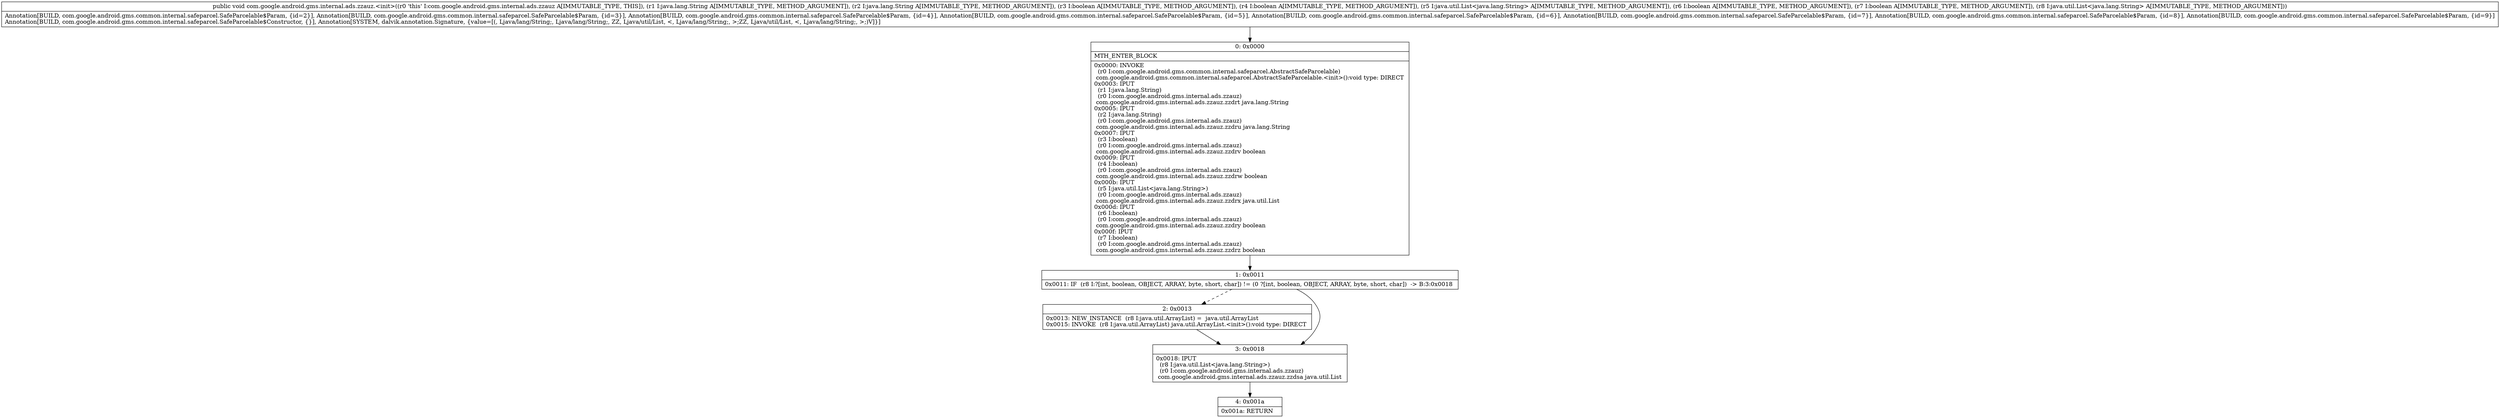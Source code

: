 digraph "CFG forcom.google.android.gms.internal.ads.zzauz.\<init\>(Ljava\/lang\/String;Ljava\/lang\/String;ZZLjava\/util\/List;ZZLjava\/util\/List;)V" {
Node_0 [shape=record,label="{0\:\ 0x0000|MTH_ENTER_BLOCK\l|0x0000: INVOKE  \l  (r0 I:com.google.android.gms.common.internal.safeparcel.AbstractSafeParcelable)\l com.google.android.gms.common.internal.safeparcel.AbstractSafeParcelable.\<init\>():void type: DIRECT \l0x0003: IPUT  \l  (r1 I:java.lang.String)\l  (r0 I:com.google.android.gms.internal.ads.zzauz)\l com.google.android.gms.internal.ads.zzauz.zzdrt java.lang.String \l0x0005: IPUT  \l  (r2 I:java.lang.String)\l  (r0 I:com.google.android.gms.internal.ads.zzauz)\l com.google.android.gms.internal.ads.zzauz.zzdru java.lang.String \l0x0007: IPUT  \l  (r3 I:boolean)\l  (r0 I:com.google.android.gms.internal.ads.zzauz)\l com.google.android.gms.internal.ads.zzauz.zzdrv boolean \l0x0009: IPUT  \l  (r4 I:boolean)\l  (r0 I:com.google.android.gms.internal.ads.zzauz)\l com.google.android.gms.internal.ads.zzauz.zzdrw boolean \l0x000b: IPUT  \l  (r5 I:java.util.List\<java.lang.String\>)\l  (r0 I:com.google.android.gms.internal.ads.zzauz)\l com.google.android.gms.internal.ads.zzauz.zzdrx java.util.List \l0x000d: IPUT  \l  (r6 I:boolean)\l  (r0 I:com.google.android.gms.internal.ads.zzauz)\l com.google.android.gms.internal.ads.zzauz.zzdry boolean \l0x000f: IPUT  \l  (r7 I:boolean)\l  (r0 I:com.google.android.gms.internal.ads.zzauz)\l com.google.android.gms.internal.ads.zzauz.zzdrz boolean \l}"];
Node_1 [shape=record,label="{1\:\ 0x0011|0x0011: IF  (r8 I:?[int, boolean, OBJECT, ARRAY, byte, short, char]) != (0 ?[int, boolean, OBJECT, ARRAY, byte, short, char])  \-\> B:3:0x0018 \l}"];
Node_2 [shape=record,label="{2\:\ 0x0013|0x0013: NEW_INSTANCE  (r8 I:java.util.ArrayList) =  java.util.ArrayList \l0x0015: INVOKE  (r8 I:java.util.ArrayList) java.util.ArrayList.\<init\>():void type: DIRECT \l}"];
Node_3 [shape=record,label="{3\:\ 0x0018|0x0018: IPUT  \l  (r8 I:java.util.List\<java.lang.String\>)\l  (r0 I:com.google.android.gms.internal.ads.zzauz)\l com.google.android.gms.internal.ads.zzauz.zzdsa java.util.List \l}"];
Node_4 [shape=record,label="{4\:\ 0x001a|0x001a: RETURN   \l}"];
MethodNode[shape=record,label="{public void com.google.android.gms.internal.ads.zzauz.\<init\>((r0 'this' I:com.google.android.gms.internal.ads.zzauz A[IMMUTABLE_TYPE, THIS]), (r1 I:java.lang.String A[IMMUTABLE_TYPE, METHOD_ARGUMENT]), (r2 I:java.lang.String A[IMMUTABLE_TYPE, METHOD_ARGUMENT]), (r3 I:boolean A[IMMUTABLE_TYPE, METHOD_ARGUMENT]), (r4 I:boolean A[IMMUTABLE_TYPE, METHOD_ARGUMENT]), (r5 I:java.util.List\<java.lang.String\> A[IMMUTABLE_TYPE, METHOD_ARGUMENT]), (r6 I:boolean A[IMMUTABLE_TYPE, METHOD_ARGUMENT]), (r7 I:boolean A[IMMUTABLE_TYPE, METHOD_ARGUMENT]), (r8 I:java.util.List\<java.lang.String\> A[IMMUTABLE_TYPE, METHOD_ARGUMENT]))  | Annotation[BUILD, com.google.android.gms.common.internal.safeparcel.SafeParcelable$Param, \{id=2\}], Annotation[BUILD, com.google.android.gms.common.internal.safeparcel.SafeParcelable$Param, \{id=3\}], Annotation[BUILD, com.google.android.gms.common.internal.safeparcel.SafeParcelable$Param, \{id=4\}], Annotation[BUILD, com.google.android.gms.common.internal.safeparcel.SafeParcelable$Param, \{id=5\}], Annotation[BUILD, com.google.android.gms.common.internal.safeparcel.SafeParcelable$Param, \{id=6\}], Annotation[BUILD, com.google.android.gms.common.internal.safeparcel.SafeParcelable$Param, \{id=7\}], Annotation[BUILD, com.google.android.gms.common.internal.safeparcel.SafeParcelable$Param, \{id=8\}], Annotation[BUILD, com.google.android.gms.common.internal.safeparcel.SafeParcelable$Param, \{id=9\}]\lAnnotation[BUILD, com.google.android.gms.common.internal.safeparcel.SafeParcelable$Constructor, \{\}], Annotation[SYSTEM, dalvik.annotation.Signature, \{value=[(, Ljava\/lang\/String;, Ljava\/lang\/String;, ZZ, Ljava\/util\/List, \<, Ljava\/lang\/String;, \>;ZZ, Ljava\/util\/List, \<, Ljava\/lang\/String;, \>;)V]\}]\l}"];
MethodNode -> Node_0;
Node_0 -> Node_1;
Node_1 -> Node_2[style=dashed];
Node_1 -> Node_3;
Node_2 -> Node_3;
Node_3 -> Node_4;
}

